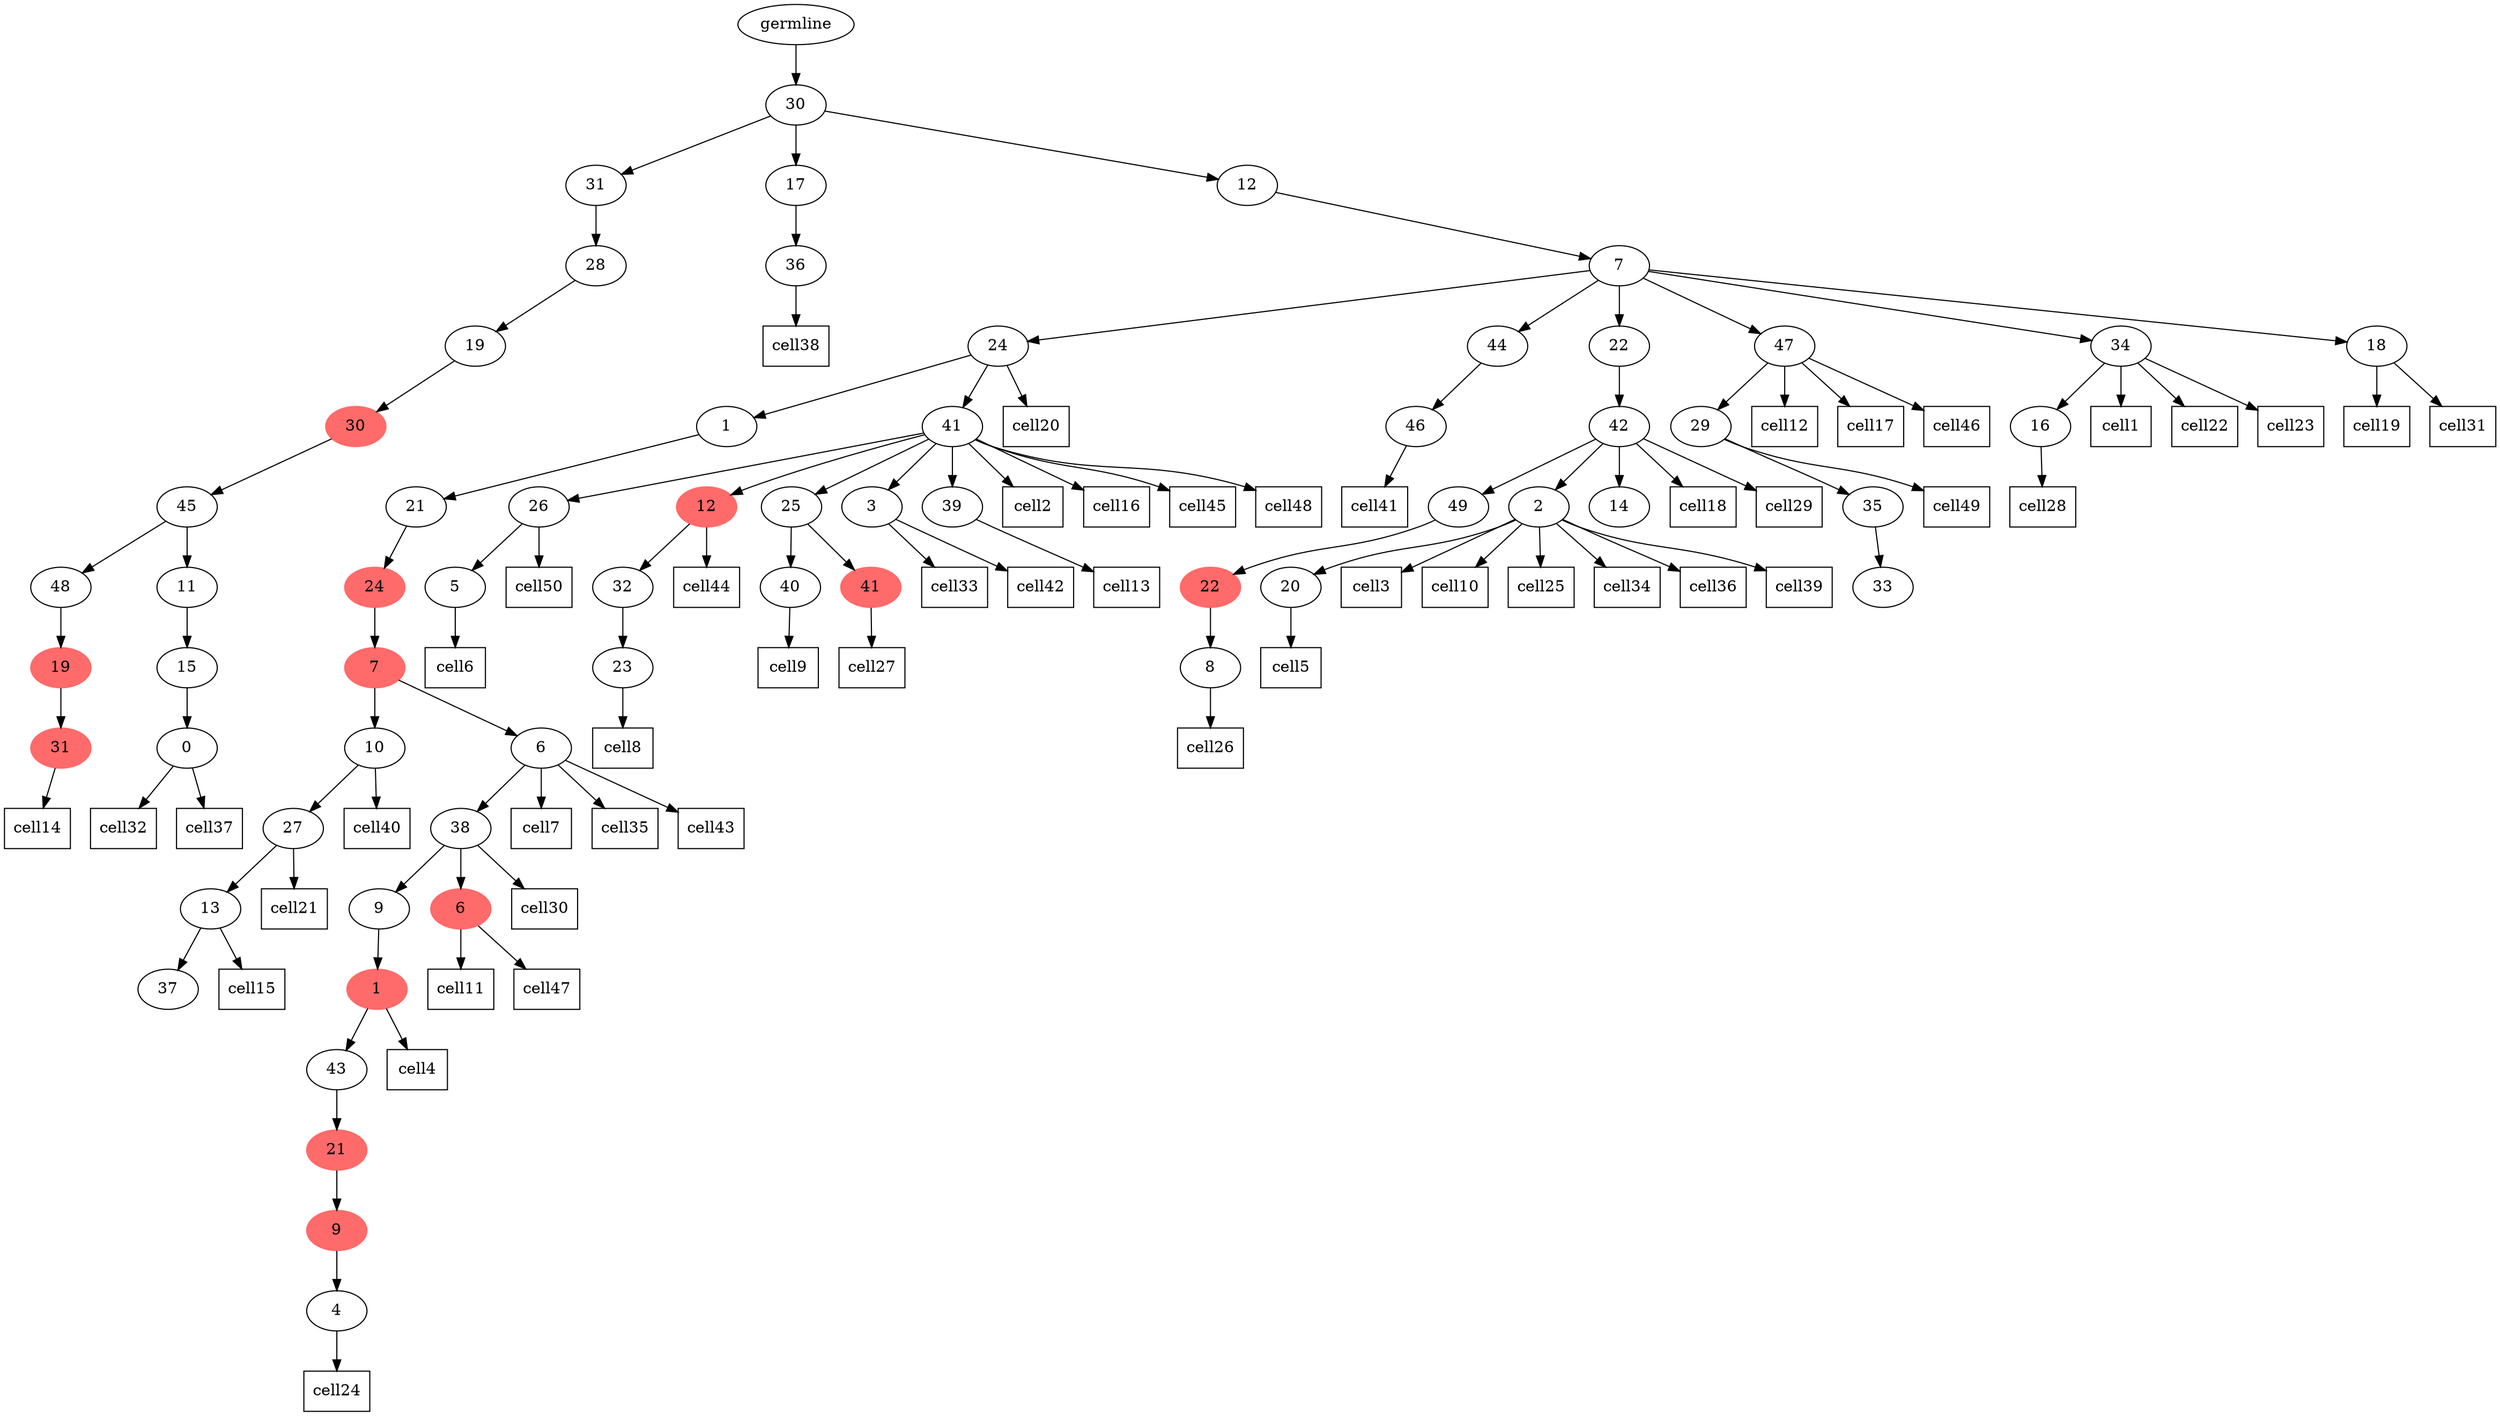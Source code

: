 digraph g {
	"61" -> "62";
	"62" [color=indianred1, style=filled, label="31"];
	"60" -> "61";
	"61" [color=indianred1, style=filled, label="19"];
	"58" -> "59";
	"59" [label="0"];
	"57" -> "58";
	"58" [label="15"];
	"56" -> "57";
	"57" [label="11"];
	"56" -> "60";
	"60" [label="48"];
	"55" -> "56";
	"56" [label="45"];
	"54" -> "55";
	"55" [color=indianred1, style=filled, label="30"];
	"53" -> "54";
	"54" [label="19"];
	"52" -> "53";
	"53" [label="28"];
	"50" -> "51";
	"51" [label="36"];
	"48" -> "49";
	"49" [label="37"];
	"47" -> "48";
	"48" [label="13"];
	"46" -> "47";
	"47" [label="27"];
	"44" -> "45";
	"45" [label="4"];
	"43" -> "44";
	"44" [color=indianred1, style=filled, label="9"];
	"42" -> "43";
	"43" [color=indianred1, style=filled, label="21"];
	"41" -> "42";
	"42" [label="43"];
	"40" -> "41";
	"41" [color=indianred1, style=filled, label="1"];
	"38" -> "39";
	"39" [color=indianred1, style=filled, label="6"];
	"38" -> "40";
	"40" [label="9"];
	"37" -> "38";
	"38" [label="38"];
	"36" -> "37";
	"37" [label="6"];
	"36" -> "46";
	"46" [label="10"];
	"35" -> "36";
	"36" [color=indianred1, style=filled, label="7"];
	"34" -> "35";
	"35" [color=indianred1, style=filled, label="24"];
	"33" -> "34";
	"34" [label="21"];
	"31" -> "32";
	"32" [label="5"];
	"29" -> "30";
	"30" [label="23"];
	"28" -> "29";
	"29" [label="32"];
	"25" -> "26";
	"26" [label="40"];
	"25" -> "27";
	"27" [color=indianred1, style=filled, label="41"];
	"22" -> "23";
	"23" [label="3"];
	"22" -> "24";
	"24" [label="39"];
	"22" -> "25";
	"25" [label="25"];
	"22" -> "28";
	"28" [color=indianred1, style=filled, label="12"];
	"22" -> "31";
	"31" [label="26"];
	"21" -> "22";
	"22" [label="41"];
	"21" -> "33";
	"33" [label="1"];
	"19" -> "20";
	"20" [label="46"];
	"16" -> "17";
	"17" [label="8"];
	"15" -> "16";
	"16" [color=indianred1, style=filled, label="22"];
	"13" -> "14";
	"14" [label="20"];
	"12" -> "13";
	"13" [label="2"];
	"12" -> "15";
	"15" [label="49"];
	"12" -> "18";
	"18" [label="14"];
	"11" -> "12";
	"12" [label="42"];
	"9" -> "10";
	"10" [label="33"];
	"8" -> "9";
	"9" [label="35"];
	"7" -> "8";
	"8" [label="29"];
	"5" -> "6";
	"6" [label="16"];
	"3" -> "4";
	"4" [label="18"];
	"3" -> "5";
	"5" [label="34"];
	"3" -> "7";
	"7" [label="47"];
	"3" -> "11";
	"11" [label="22"];
	"3" -> "19";
	"19" [label="44"];
	"3" -> "21";
	"21" [label="24"];
	"2" -> "3";
	"3" [label="7"];
	"1" -> "2";
	"2" [label="12"];
	"1" -> "50";
	"50" [label="17"];
	"1" -> "52";
	"52" [label="31"];
	"0" -> "1";
	"1" [label="30"];
	"0" [label="germline"];
	"5" -> cell1;
	cell1 [shape=box]
	"22" -> cell2;
	cell2 [shape=box]
	"13" -> cell3;
	cell3 [shape=box]
	"41" -> cell4;
	cell4 [shape=box]
	"14" -> cell5;
	cell5 [shape=box]
	"32" -> cell6;
	cell6 [shape=box]
	"37" -> cell7;
	cell7 [shape=box]
	"30" -> cell8;
	cell8 [shape=box]
	"26" -> cell9;
	cell9 [shape=box]
	"13" -> cell10;
	cell10 [shape=box]
	"39" -> cell11;
	cell11 [shape=box]
	"7" -> cell12;
	cell12 [shape=box]
	"24" -> cell13;
	cell13 [shape=box]
	"62" -> cell14;
	cell14 [shape=box]
	"48" -> cell15;
	cell15 [shape=box]
	"22" -> cell16;
	cell16 [shape=box]
	"7" -> cell17;
	cell17 [shape=box]
	"12" -> cell18;
	cell18 [shape=box]
	"4" -> cell19;
	cell19 [shape=box]
	"21" -> cell20;
	cell20 [shape=box]
	"47" -> cell21;
	cell21 [shape=box]
	"5" -> cell22;
	cell22 [shape=box]
	"5" -> cell23;
	cell23 [shape=box]
	"45" -> cell24;
	cell24 [shape=box]
	"13" -> cell25;
	cell25 [shape=box]
	"17" -> cell26;
	cell26 [shape=box]
	"27" -> cell27;
	cell27 [shape=box]
	"6" -> cell28;
	cell28 [shape=box]
	"12" -> cell29;
	cell29 [shape=box]
	"38" -> cell30;
	cell30 [shape=box]
	"4" -> cell31;
	cell31 [shape=box]
	"59" -> cell32;
	cell32 [shape=box]
	"23" -> cell33;
	cell33 [shape=box]
	"13" -> cell34;
	cell34 [shape=box]
	"37" -> cell35;
	cell35 [shape=box]
	"13" -> cell36;
	cell36 [shape=box]
	"59" -> cell37;
	cell37 [shape=box]
	"51" -> cell38;
	cell38 [shape=box]
	"13" -> cell39;
	cell39 [shape=box]
	"46" -> cell40;
	cell40 [shape=box]
	"20" -> cell41;
	cell41 [shape=box]
	"23" -> cell42;
	cell42 [shape=box]
	"37" -> cell43;
	cell43 [shape=box]
	"28" -> cell44;
	cell44 [shape=box]
	"22" -> cell45;
	cell45 [shape=box]
	"7" -> cell46;
	cell46 [shape=box]
	"39" -> cell47;
	cell47 [shape=box]
	"22" -> cell48;
	cell48 [shape=box]
	"8" -> cell49;
	cell49 [shape=box]
	"31" -> cell50;
	cell50 [shape=box]
}
